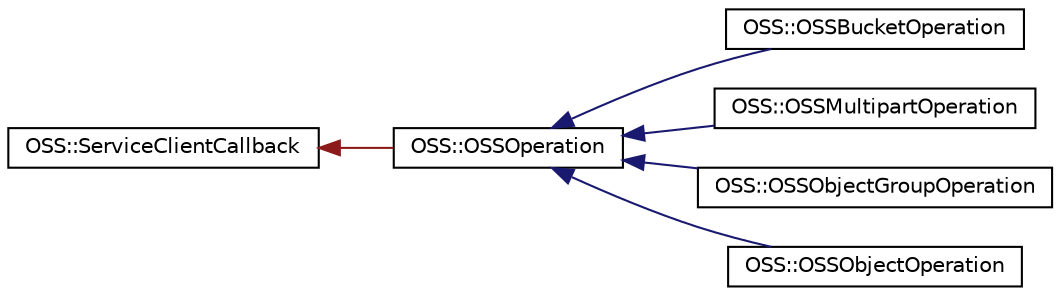 digraph "类继承关系图"
{
  edge [fontname="Helvetica",fontsize="10",labelfontname="Helvetica",labelfontsize="10"];
  node [fontname="Helvetica",fontsize="10",shape=record];
  rankdir="LR";
  Node1 [label="OSS::ServiceClientCallback",height=0.2,width=0.4,color="black", fillcolor="white", style="filled",URL="$class_o_s_s_1_1_service_client_callback.html"];
  Node1 -> Node2 [dir="back",color="firebrick4",fontsize="10",style="solid",fontname="Helvetica"];
  Node2 [label="OSS::OSSOperation",height=0.2,width=0.4,color="black", fillcolor="white", style="filled",URL="$class_o_s_s_1_1_o_s_s_operation.html"];
  Node2 -> Node3 [dir="back",color="midnightblue",fontsize="10",style="solid",fontname="Helvetica"];
  Node3 [label="OSS::OSSBucketOperation",height=0.2,width=0.4,color="black", fillcolor="white", style="filled",URL="$class_o_s_s_1_1_o_s_s_bucket_operation.html"];
  Node2 -> Node4 [dir="back",color="midnightblue",fontsize="10",style="solid",fontname="Helvetica"];
  Node4 [label="OSS::OSSMultipartOperation",height=0.2,width=0.4,color="black", fillcolor="white", style="filled",URL="$class_o_s_s_1_1_o_s_s_multipart_operation.html"];
  Node2 -> Node5 [dir="back",color="midnightblue",fontsize="10",style="solid",fontname="Helvetica"];
  Node5 [label="OSS::OSSObjectGroupOperation",height=0.2,width=0.4,color="black", fillcolor="white", style="filled",URL="$class_o_s_s_1_1_o_s_s_object_group_operation.html"];
  Node2 -> Node6 [dir="back",color="midnightblue",fontsize="10",style="solid",fontname="Helvetica"];
  Node6 [label="OSS::OSSObjectOperation",height=0.2,width=0.4,color="black", fillcolor="white", style="filled",URL="$class_o_s_s_1_1_o_s_s_object_operation.html"];
}
